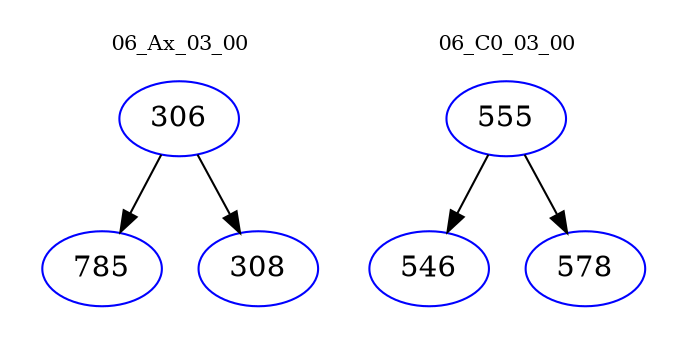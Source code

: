 digraph{
subgraph cluster_0 {
color = white
label = "06_Ax_03_00";
fontsize=10;
T0_306 [label="306", color="blue"]
T0_306 -> T0_785 [color="black"]
T0_785 [label="785", color="blue"]
T0_306 -> T0_308 [color="black"]
T0_308 [label="308", color="blue"]
}
subgraph cluster_1 {
color = white
label = "06_C0_03_00";
fontsize=10;
T1_555 [label="555", color="blue"]
T1_555 -> T1_546 [color="black"]
T1_546 [label="546", color="blue"]
T1_555 -> T1_578 [color="black"]
T1_578 [label="578", color="blue"]
}
}
